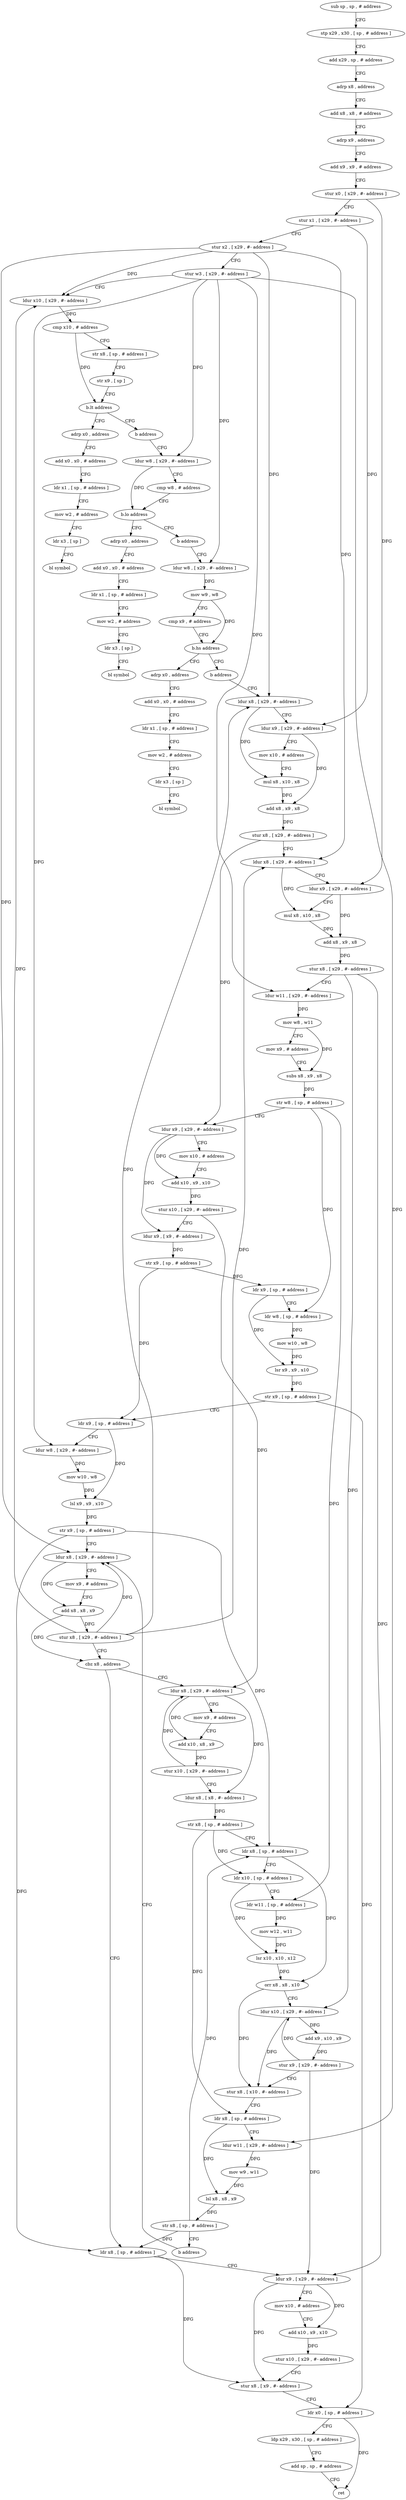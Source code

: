 digraph "func" {
"4237960" [label = "sub sp , sp , # address" ]
"4237964" [label = "stp x29 , x30 , [ sp , # address ]" ]
"4237968" [label = "add x29 , sp , # address" ]
"4237972" [label = "adrp x8 , address" ]
"4237976" [label = "add x8 , x8 , # address" ]
"4237980" [label = "adrp x9 , address" ]
"4237984" [label = "add x9 , x9 , # address" ]
"4237988" [label = "stur x0 , [ x29 , #- address ]" ]
"4237992" [label = "stur x1 , [ x29 , #- address ]" ]
"4237996" [label = "stur x2 , [ x29 , #- address ]" ]
"4238000" [label = "stur w3 , [ x29 , #- address ]" ]
"4238004" [label = "ldur x10 , [ x29 , #- address ]" ]
"4238008" [label = "cmp x10 , # address" ]
"4238012" [label = "str x8 , [ sp , # address ]" ]
"4238016" [label = "str x9 , [ sp ]" ]
"4238020" [label = "b.lt address" ]
"4238028" [label = "adrp x0 , address" ]
"4238024" [label = "b address" ]
"4238032" [label = "add x0 , x0 , # address" ]
"4238036" [label = "ldr x1 , [ sp , # address ]" ]
"4238040" [label = "mov w2 , # address" ]
"4238044" [label = "ldr x3 , [ sp ]" ]
"4238048" [label = "bl symbol" ]
"4238052" [label = "ldur w8 , [ x29 , #- address ]" ]
"4238056" [label = "cmp w8 , # address" ]
"4238060" [label = "b.lo address" ]
"4238068" [label = "adrp x0 , address" ]
"4238064" [label = "b address" ]
"4238072" [label = "add x0 , x0 , # address" ]
"4238076" [label = "ldr x1 , [ sp , # address ]" ]
"4238080" [label = "mov w2 , # address" ]
"4238084" [label = "ldr x3 , [ sp ]" ]
"4238088" [label = "bl symbol" ]
"4238092" [label = "ldur w8 , [ x29 , #- address ]" ]
"4238096" [label = "mov w9 , w8" ]
"4238100" [label = "cmp x9 , # address" ]
"4238104" [label = "b.hs address" ]
"4238112" [label = "adrp x0 , address" ]
"4238108" [label = "b address" ]
"4238116" [label = "add x0 , x0 , # address" ]
"4238120" [label = "ldr x1 , [ sp , # address ]" ]
"4238124" [label = "mov w2 , # address" ]
"4238128" [label = "ldr x3 , [ sp ]" ]
"4238132" [label = "bl symbol" ]
"4238136" [label = "ldur x8 , [ x29 , #- address ]" ]
"4238140" [label = "ldur x9 , [ x29 , #- address ]" ]
"4238144" [label = "mov x10 , # address" ]
"4238148" [label = "mul x8 , x10 , x8" ]
"4238152" [label = "add x8 , x9 , x8" ]
"4238156" [label = "stur x8 , [ x29 , #- address ]" ]
"4238160" [label = "ldur x8 , [ x29 , #- address ]" ]
"4238164" [label = "ldur x9 , [ x29 , #- address ]" ]
"4238168" [label = "mul x8 , x10 , x8" ]
"4238172" [label = "add x8 , x9 , x8" ]
"4238176" [label = "stur x8 , [ x29 , #- address ]" ]
"4238180" [label = "ldur w11 , [ x29 , #- address ]" ]
"4238184" [label = "mov w8 , w11" ]
"4238188" [label = "mov x9 , # address" ]
"4238192" [label = "subs x8 , x9 , x8" ]
"4238196" [label = "str w8 , [ sp , # address ]" ]
"4238200" [label = "ldur x9 , [ x29 , #- address ]" ]
"4238204" [label = "mov x10 , # address" ]
"4238208" [label = "add x10 , x9 , x10" ]
"4238212" [label = "stur x10 , [ x29 , #- address ]" ]
"4238216" [label = "ldur x9 , [ x9 , #- address ]" ]
"4238220" [label = "str x9 , [ sp , # address ]" ]
"4238224" [label = "ldr x9 , [ sp , # address ]" ]
"4238228" [label = "ldr w8 , [ sp , # address ]" ]
"4238232" [label = "mov w10 , w8" ]
"4238236" [label = "lsr x9 , x9 , x10" ]
"4238240" [label = "str x9 , [ sp , # address ]" ]
"4238244" [label = "ldr x9 , [ sp , # address ]" ]
"4238248" [label = "ldur w8 , [ x29 , #- address ]" ]
"4238252" [label = "mov w10 , w8" ]
"4238256" [label = "lsl x9 , x9 , x10" ]
"4238260" [label = "str x9 , [ sp , # address ]" ]
"4238264" [label = "ldur x8 , [ x29 , #- address ]" ]
"4238372" [label = "ldr x8 , [ sp , # address ]" ]
"4238376" [label = "ldur x9 , [ x29 , #- address ]" ]
"4238380" [label = "mov x10 , # address" ]
"4238384" [label = "add x10 , x9 , x10" ]
"4238388" [label = "stur x10 , [ x29 , #- address ]" ]
"4238392" [label = "stur x8 , [ x9 , #- address ]" ]
"4238396" [label = "ldr x0 , [ sp , # address ]" ]
"4238400" [label = "ldp x29 , x30 , [ sp , # address ]" ]
"4238404" [label = "add sp , sp , # address" ]
"4238408" [label = "ret" ]
"4238284" [label = "ldur x8 , [ x29 , #- address ]" ]
"4238288" [label = "mov x9 , # address" ]
"4238292" [label = "add x10 , x8 , x9" ]
"4238296" [label = "stur x10 , [ x29 , #- address ]" ]
"4238300" [label = "ldur x8 , [ x8 , #- address ]" ]
"4238304" [label = "str x8 , [ sp , # address ]" ]
"4238308" [label = "ldr x8 , [ sp , # address ]" ]
"4238312" [label = "ldr x10 , [ sp , # address ]" ]
"4238316" [label = "ldr w11 , [ sp , # address ]" ]
"4238320" [label = "mov w12 , w11" ]
"4238324" [label = "lsr x10 , x10 , x12" ]
"4238328" [label = "orr x8 , x8 , x10" ]
"4238332" [label = "ldur x10 , [ x29 , #- address ]" ]
"4238336" [label = "add x9 , x10 , x9" ]
"4238340" [label = "stur x9 , [ x29 , #- address ]" ]
"4238344" [label = "stur x8 , [ x10 , #- address ]" ]
"4238348" [label = "ldr x8 , [ sp , # address ]" ]
"4238352" [label = "ldur w11 , [ x29 , #- address ]" ]
"4238356" [label = "mov w9 , w11" ]
"4238360" [label = "lsl x8 , x8 , x9" ]
"4238364" [label = "str x8 , [ sp , # address ]" ]
"4238368" [label = "b address" ]
"4238268" [label = "mov x9 , # address" ]
"4238272" [label = "add x8 , x8 , x9" ]
"4238276" [label = "stur x8 , [ x29 , #- address ]" ]
"4238280" [label = "cbz x8 , address" ]
"4237960" -> "4237964" [ label = "CFG" ]
"4237964" -> "4237968" [ label = "CFG" ]
"4237968" -> "4237972" [ label = "CFG" ]
"4237972" -> "4237976" [ label = "CFG" ]
"4237976" -> "4237980" [ label = "CFG" ]
"4237980" -> "4237984" [ label = "CFG" ]
"4237984" -> "4237988" [ label = "CFG" ]
"4237988" -> "4237992" [ label = "CFG" ]
"4237988" -> "4238164" [ label = "DFG" ]
"4237992" -> "4237996" [ label = "CFG" ]
"4237992" -> "4238140" [ label = "DFG" ]
"4237996" -> "4238000" [ label = "CFG" ]
"4237996" -> "4238004" [ label = "DFG" ]
"4237996" -> "4238136" [ label = "DFG" ]
"4237996" -> "4238160" [ label = "DFG" ]
"4237996" -> "4238264" [ label = "DFG" ]
"4238000" -> "4238004" [ label = "CFG" ]
"4238000" -> "4238052" [ label = "DFG" ]
"4238000" -> "4238092" [ label = "DFG" ]
"4238000" -> "4238180" [ label = "DFG" ]
"4238000" -> "4238248" [ label = "DFG" ]
"4238000" -> "4238352" [ label = "DFG" ]
"4238004" -> "4238008" [ label = "DFG" ]
"4238008" -> "4238012" [ label = "CFG" ]
"4238008" -> "4238020" [ label = "DFG" ]
"4238012" -> "4238016" [ label = "CFG" ]
"4238016" -> "4238020" [ label = "CFG" ]
"4238020" -> "4238028" [ label = "CFG" ]
"4238020" -> "4238024" [ label = "CFG" ]
"4238028" -> "4238032" [ label = "CFG" ]
"4238024" -> "4238052" [ label = "CFG" ]
"4238032" -> "4238036" [ label = "CFG" ]
"4238036" -> "4238040" [ label = "CFG" ]
"4238040" -> "4238044" [ label = "CFG" ]
"4238044" -> "4238048" [ label = "CFG" ]
"4238052" -> "4238056" [ label = "CFG" ]
"4238052" -> "4238060" [ label = "DFG" ]
"4238056" -> "4238060" [ label = "CFG" ]
"4238060" -> "4238068" [ label = "CFG" ]
"4238060" -> "4238064" [ label = "CFG" ]
"4238068" -> "4238072" [ label = "CFG" ]
"4238064" -> "4238092" [ label = "CFG" ]
"4238072" -> "4238076" [ label = "CFG" ]
"4238076" -> "4238080" [ label = "CFG" ]
"4238080" -> "4238084" [ label = "CFG" ]
"4238084" -> "4238088" [ label = "CFG" ]
"4238092" -> "4238096" [ label = "DFG" ]
"4238096" -> "4238100" [ label = "CFG" ]
"4238096" -> "4238104" [ label = "DFG" ]
"4238100" -> "4238104" [ label = "CFG" ]
"4238104" -> "4238112" [ label = "CFG" ]
"4238104" -> "4238108" [ label = "CFG" ]
"4238112" -> "4238116" [ label = "CFG" ]
"4238108" -> "4238136" [ label = "CFG" ]
"4238116" -> "4238120" [ label = "CFG" ]
"4238120" -> "4238124" [ label = "CFG" ]
"4238124" -> "4238128" [ label = "CFG" ]
"4238128" -> "4238132" [ label = "CFG" ]
"4238136" -> "4238140" [ label = "CFG" ]
"4238136" -> "4238148" [ label = "DFG" ]
"4238140" -> "4238144" [ label = "CFG" ]
"4238140" -> "4238152" [ label = "DFG" ]
"4238144" -> "4238148" [ label = "CFG" ]
"4238148" -> "4238152" [ label = "DFG" ]
"4238152" -> "4238156" [ label = "DFG" ]
"4238156" -> "4238160" [ label = "CFG" ]
"4238156" -> "4238200" [ label = "DFG" ]
"4238160" -> "4238164" [ label = "CFG" ]
"4238160" -> "4238168" [ label = "DFG" ]
"4238164" -> "4238168" [ label = "CFG" ]
"4238164" -> "4238172" [ label = "DFG" ]
"4238168" -> "4238172" [ label = "DFG" ]
"4238172" -> "4238176" [ label = "DFG" ]
"4238176" -> "4238180" [ label = "CFG" ]
"4238176" -> "4238376" [ label = "DFG" ]
"4238176" -> "4238332" [ label = "DFG" ]
"4238180" -> "4238184" [ label = "DFG" ]
"4238184" -> "4238188" [ label = "CFG" ]
"4238184" -> "4238192" [ label = "DFG" ]
"4238188" -> "4238192" [ label = "CFG" ]
"4238192" -> "4238196" [ label = "DFG" ]
"4238196" -> "4238200" [ label = "CFG" ]
"4238196" -> "4238228" [ label = "DFG" ]
"4238196" -> "4238316" [ label = "DFG" ]
"4238200" -> "4238204" [ label = "CFG" ]
"4238200" -> "4238208" [ label = "DFG" ]
"4238200" -> "4238216" [ label = "DFG" ]
"4238204" -> "4238208" [ label = "CFG" ]
"4238208" -> "4238212" [ label = "DFG" ]
"4238212" -> "4238216" [ label = "CFG" ]
"4238212" -> "4238284" [ label = "DFG" ]
"4238216" -> "4238220" [ label = "DFG" ]
"4238220" -> "4238224" [ label = "DFG" ]
"4238220" -> "4238244" [ label = "DFG" ]
"4238224" -> "4238228" [ label = "CFG" ]
"4238224" -> "4238236" [ label = "DFG" ]
"4238228" -> "4238232" [ label = "DFG" ]
"4238232" -> "4238236" [ label = "DFG" ]
"4238236" -> "4238240" [ label = "DFG" ]
"4238240" -> "4238244" [ label = "CFG" ]
"4238240" -> "4238396" [ label = "DFG" ]
"4238244" -> "4238248" [ label = "CFG" ]
"4238244" -> "4238256" [ label = "DFG" ]
"4238248" -> "4238252" [ label = "DFG" ]
"4238252" -> "4238256" [ label = "DFG" ]
"4238256" -> "4238260" [ label = "DFG" ]
"4238260" -> "4238264" [ label = "CFG" ]
"4238260" -> "4238372" [ label = "DFG" ]
"4238260" -> "4238308" [ label = "DFG" ]
"4238264" -> "4238268" [ label = "CFG" ]
"4238264" -> "4238272" [ label = "DFG" ]
"4238372" -> "4238376" [ label = "CFG" ]
"4238372" -> "4238392" [ label = "DFG" ]
"4238376" -> "4238380" [ label = "CFG" ]
"4238376" -> "4238384" [ label = "DFG" ]
"4238376" -> "4238392" [ label = "DFG" ]
"4238380" -> "4238384" [ label = "CFG" ]
"4238384" -> "4238388" [ label = "DFG" ]
"4238388" -> "4238392" [ label = "CFG" ]
"4238392" -> "4238396" [ label = "CFG" ]
"4238396" -> "4238400" [ label = "CFG" ]
"4238396" -> "4238408" [ label = "DFG" ]
"4238400" -> "4238404" [ label = "CFG" ]
"4238404" -> "4238408" [ label = "CFG" ]
"4238284" -> "4238288" [ label = "CFG" ]
"4238284" -> "4238292" [ label = "DFG" ]
"4238284" -> "4238300" [ label = "DFG" ]
"4238288" -> "4238292" [ label = "CFG" ]
"4238292" -> "4238296" [ label = "DFG" ]
"4238296" -> "4238300" [ label = "CFG" ]
"4238296" -> "4238284" [ label = "DFG" ]
"4238300" -> "4238304" [ label = "DFG" ]
"4238304" -> "4238308" [ label = "CFG" ]
"4238304" -> "4238312" [ label = "DFG" ]
"4238304" -> "4238348" [ label = "DFG" ]
"4238308" -> "4238312" [ label = "CFG" ]
"4238308" -> "4238328" [ label = "DFG" ]
"4238312" -> "4238316" [ label = "CFG" ]
"4238312" -> "4238324" [ label = "DFG" ]
"4238316" -> "4238320" [ label = "DFG" ]
"4238320" -> "4238324" [ label = "DFG" ]
"4238324" -> "4238328" [ label = "DFG" ]
"4238328" -> "4238332" [ label = "CFG" ]
"4238328" -> "4238344" [ label = "DFG" ]
"4238332" -> "4238336" [ label = "DFG" ]
"4238332" -> "4238344" [ label = "DFG" ]
"4238336" -> "4238340" [ label = "DFG" ]
"4238340" -> "4238344" [ label = "CFG" ]
"4238340" -> "4238376" [ label = "DFG" ]
"4238340" -> "4238332" [ label = "DFG" ]
"4238344" -> "4238348" [ label = "CFG" ]
"4238348" -> "4238352" [ label = "CFG" ]
"4238348" -> "4238360" [ label = "DFG" ]
"4238352" -> "4238356" [ label = "DFG" ]
"4238356" -> "4238360" [ label = "DFG" ]
"4238360" -> "4238364" [ label = "DFG" ]
"4238364" -> "4238368" [ label = "CFG" ]
"4238364" -> "4238372" [ label = "DFG" ]
"4238364" -> "4238308" [ label = "DFG" ]
"4238368" -> "4238264" [ label = "CFG" ]
"4238268" -> "4238272" [ label = "CFG" ]
"4238272" -> "4238276" [ label = "DFG" ]
"4238272" -> "4238280" [ label = "DFG" ]
"4238276" -> "4238280" [ label = "CFG" ]
"4238276" -> "4238004" [ label = "DFG" ]
"4238276" -> "4238136" [ label = "DFG" ]
"4238276" -> "4238160" [ label = "DFG" ]
"4238276" -> "4238264" [ label = "DFG" ]
"4238280" -> "4238372" [ label = "CFG" ]
"4238280" -> "4238284" [ label = "CFG" ]
}

